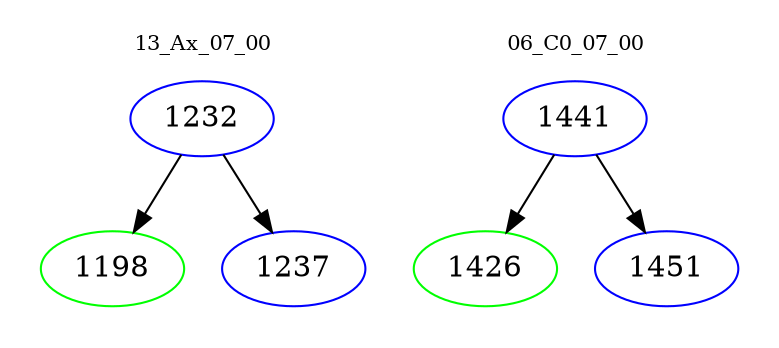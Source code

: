 digraph{
subgraph cluster_0 {
color = white
label = "13_Ax_07_00";
fontsize=10;
T0_1232 [label="1232", color="blue"]
T0_1232 -> T0_1198 [color="black"]
T0_1198 [label="1198", color="green"]
T0_1232 -> T0_1237 [color="black"]
T0_1237 [label="1237", color="blue"]
}
subgraph cluster_1 {
color = white
label = "06_C0_07_00";
fontsize=10;
T1_1441 [label="1441", color="blue"]
T1_1441 -> T1_1426 [color="black"]
T1_1426 [label="1426", color="green"]
T1_1441 -> T1_1451 [color="black"]
T1_1451 [label="1451", color="blue"]
}
}
